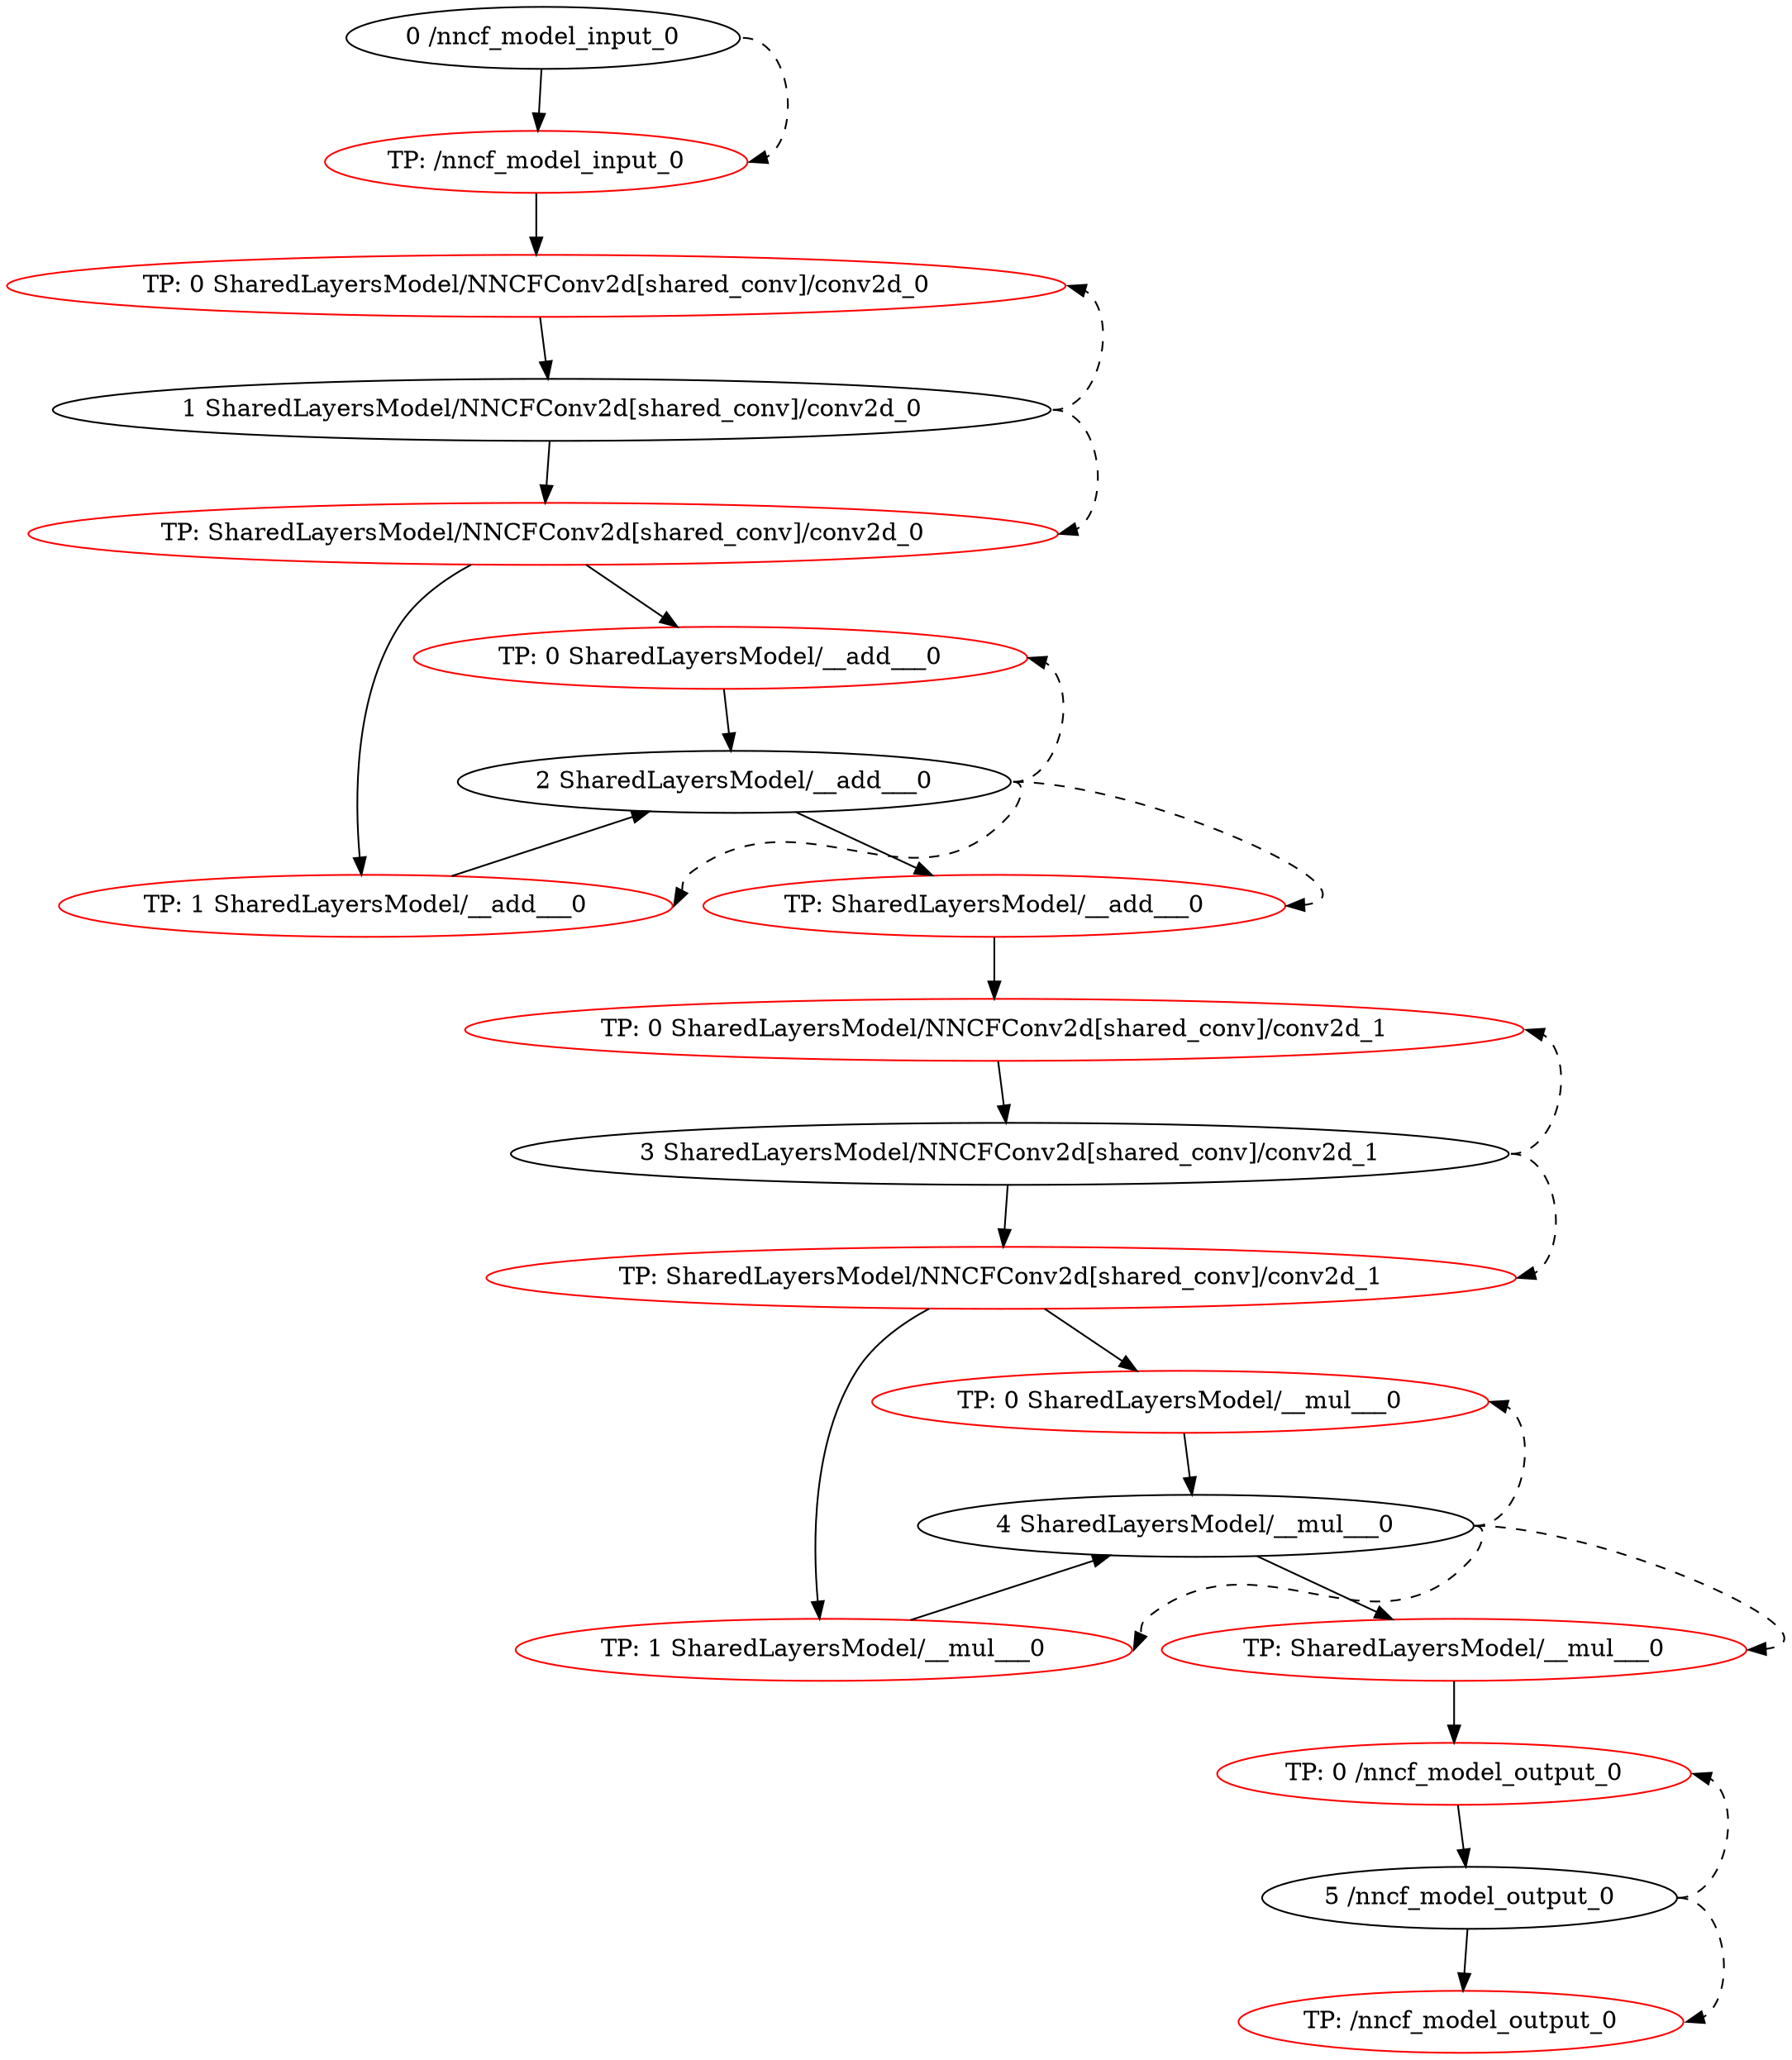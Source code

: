 digraph  {
"0 /nncf_model_input_0";
"1 SharedLayersModel/NNCFConv2d[shared_conv]/conv2d_0";
"2 SharedLayersModel/__add___0";
"3 SharedLayersModel/NNCFConv2d[shared_conv]/conv2d_1";
"4 SharedLayersModel/__mul___0";
"5 /nncf_model_output_0";
"POST HOOK 0 /nncf_model_input_0" [color=red, label="TP: /nncf_model_input_0"];
"PRE HOOK 0 1 SharedLayersModel/NNCFConv2d[shared_conv]/conv2d_0" [color=red, label="TP: 0 SharedLayersModel/NNCFConv2d[shared_conv]/conv2d_0"];
"POST HOOK 1 SharedLayersModel/NNCFConv2d[shared_conv]/conv2d_0" [color=red, label="TP: SharedLayersModel/NNCFConv2d[shared_conv]/conv2d_0"];
"PRE HOOK 0 2 SharedLayersModel/__add___0" [color=red, label="TP: 0 SharedLayersModel/__add___0"];
"PRE HOOK 1 2 SharedLayersModel/__add___0" [color=red, label="TP: 1 SharedLayersModel/__add___0"];
"POST HOOK 2 SharedLayersModel/__add___0" [color=red, label="TP: SharedLayersModel/__add___0"];
"PRE HOOK 0 3 SharedLayersModel/NNCFConv2d[shared_conv]/conv2d_1" [color=red, label="TP: 0 SharedLayersModel/NNCFConv2d[shared_conv]/conv2d_1"];
"POST HOOK 3 SharedLayersModel/NNCFConv2d[shared_conv]/conv2d_1" [color=red, label="TP: SharedLayersModel/NNCFConv2d[shared_conv]/conv2d_1"];
"PRE HOOK 0 4 SharedLayersModel/__mul___0" [color=red, label="TP: 0 SharedLayersModel/__mul___0"];
"PRE HOOK 1 4 SharedLayersModel/__mul___0" [color=red, label="TP: 1 SharedLayersModel/__mul___0"];
"POST HOOK 4 SharedLayersModel/__mul___0" [color=red, label="TP: SharedLayersModel/__mul___0"];
"PRE HOOK 0 5 /nncf_model_output_0" [color=red, label="TP: 0 /nncf_model_output_0"];
"POST HOOK 5 /nncf_model_output_0" [color=red, label="TP: /nncf_model_output_0"];
"0 /nncf_model_input_0" -> "POST HOOK 0 /nncf_model_input_0"  [key=0];
"0 /nncf_model_input_0" -> "POST HOOK 0 /nncf_model_input_0"  [headport=e, key=1, style=dashed, tailport=e];
"1 SharedLayersModel/NNCFConv2d[shared_conv]/conv2d_0" -> "POST HOOK 1 SharedLayersModel/NNCFConv2d[shared_conv]/conv2d_0"  [key=0];
"1 SharedLayersModel/NNCFConv2d[shared_conv]/conv2d_0" -> "POST HOOK 1 SharedLayersModel/NNCFConv2d[shared_conv]/conv2d_0"  [headport=e, key=1, style=dashed, tailport=e];
"1 SharedLayersModel/NNCFConv2d[shared_conv]/conv2d_0" -> "PRE HOOK 0 1 SharedLayersModel/NNCFConv2d[shared_conv]/conv2d_0"  [headport=e, key=0, style=dashed, tailport=e];
"2 SharedLayersModel/__add___0" -> "POST HOOK 2 SharedLayersModel/__add___0"  [key=0];
"2 SharedLayersModel/__add___0" -> "POST HOOK 2 SharedLayersModel/__add___0"  [headport=e, key=1, style=dashed, tailport=e];
"2 SharedLayersModel/__add___0" -> "PRE HOOK 0 2 SharedLayersModel/__add___0"  [headport=e, key=0, style=dashed, tailport=e];
"2 SharedLayersModel/__add___0" -> "PRE HOOK 1 2 SharedLayersModel/__add___0"  [headport=e, key=0, style=dashed, tailport=e];
"3 SharedLayersModel/NNCFConv2d[shared_conv]/conv2d_1" -> "POST HOOK 3 SharedLayersModel/NNCFConv2d[shared_conv]/conv2d_1"  [key=0];
"3 SharedLayersModel/NNCFConv2d[shared_conv]/conv2d_1" -> "POST HOOK 3 SharedLayersModel/NNCFConv2d[shared_conv]/conv2d_1"  [headport=e, key=1, style=dashed, tailport=e];
"3 SharedLayersModel/NNCFConv2d[shared_conv]/conv2d_1" -> "PRE HOOK 0 3 SharedLayersModel/NNCFConv2d[shared_conv]/conv2d_1"  [headport=e, key=0, style=dashed, tailport=e];
"4 SharedLayersModel/__mul___0" -> "POST HOOK 4 SharedLayersModel/__mul___0"  [key=0];
"4 SharedLayersModel/__mul___0" -> "POST HOOK 4 SharedLayersModel/__mul___0"  [headport=e, key=1, style=dashed, tailport=e];
"4 SharedLayersModel/__mul___0" -> "PRE HOOK 0 4 SharedLayersModel/__mul___0"  [headport=e, key=0, style=dashed, tailport=e];
"4 SharedLayersModel/__mul___0" -> "PRE HOOK 1 4 SharedLayersModel/__mul___0"  [headport=e, key=0, style=dashed, tailport=e];
"5 /nncf_model_output_0" -> "POST HOOK 5 /nncf_model_output_0"  [key=0];
"5 /nncf_model_output_0" -> "POST HOOK 5 /nncf_model_output_0"  [headport=e, key=1, style=dashed, tailport=e];
"5 /nncf_model_output_0" -> "PRE HOOK 0 5 /nncf_model_output_0"  [headport=e, key=0, style=dashed, tailport=e];
"POST HOOK 0 /nncf_model_input_0" -> "PRE HOOK 0 1 SharedLayersModel/NNCFConv2d[shared_conv]/conv2d_0"  [key=0];
"PRE HOOK 0 1 SharedLayersModel/NNCFConv2d[shared_conv]/conv2d_0" -> "1 SharedLayersModel/NNCFConv2d[shared_conv]/conv2d_0"  [key=0];
"POST HOOK 1 SharedLayersModel/NNCFConv2d[shared_conv]/conv2d_0" -> "PRE HOOK 0 2 SharedLayersModel/__add___0"  [key=0];
"POST HOOK 1 SharedLayersModel/NNCFConv2d[shared_conv]/conv2d_0" -> "PRE HOOK 1 2 SharedLayersModel/__add___0"  [key=0];
"PRE HOOK 0 2 SharedLayersModel/__add___0" -> "2 SharedLayersModel/__add___0"  [key=0];
"PRE HOOK 1 2 SharedLayersModel/__add___0" -> "2 SharedLayersModel/__add___0"  [key=0];
"POST HOOK 2 SharedLayersModel/__add___0" -> "PRE HOOK 0 3 SharedLayersModel/NNCFConv2d[shared_conv]/conv2d_1"  [key=0];
"PRE HOOK 0 3 SharedLayersModel/NNCFConv2d[shared_conv]/conv2d_1" -> "3 SharedLayersModel/NNCFConv2d[shared_conv]/conv2d_1"  [key=0];
"POST HOOK 3 SharedLayersModel/NNCFConv2d[shared_conv]/conv2d_1" -> "PRE HOOK 0 4 SharedLayersModel/__mul___0"  [key=0];
"POST HOOK 3 SharedLayersModel/NNCFConv2d[shared_conv]/conv2d_1" -> "PRE HOOK 1 4 SharedLayersModel/__mul___0"  [key=0];
"PRE HOOK 0 4 SharedLayersModel/__mul___0" -> "4 SharedLayersModel/__mul___0"  [key=0];
"PRE HOOK 1 4 SharedLayersModel/__mul___0" -> "4 SharedLayersModel/__mul___0"  [key=0];
"POST HOOK 4 SharedLayersModel/__mul___0" -> "PRE HOOK 0 5 /nncf_model_output_0"  [key=0];
"PRE HOOK 0 5 /nncf_model_output_0" -> "5 /nncf_model_output_0"  [key=0];
}
